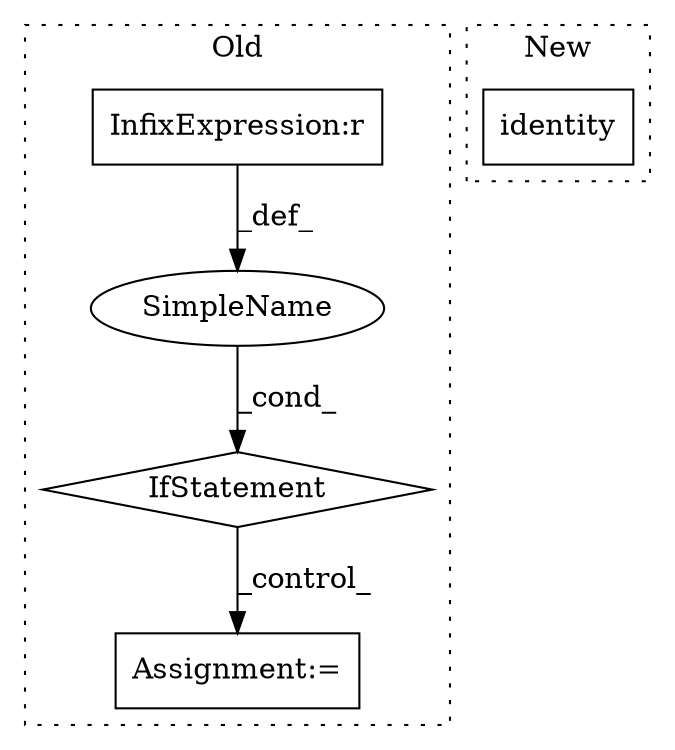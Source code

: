 digraph G {
subgraph cluster0 {
1 [label="IfStatement" a="25" s="21785,21807" l="4,2" shape="diamond"];
3 [label="Assignment:=" a="7" s="21823" l="1" shape="box"];
4 [label="SimpleName" a="42" s="" l="" shape="ellipse"];
5 [label="InfixExpression:r" a="27" s="21802" l="4" shape="box"];
label = "Old";
style="dotted";
}
subgraph cluster1 {
2 [label="identity" a="32" s="20579,20597" l="9,1" shape="box"];
label = "New";
style="dotted";
}
1 -> 3 [label="_control_"];
4 -> 1 [label="_cond_"];
5 -> 4 [label="_def_"];
}